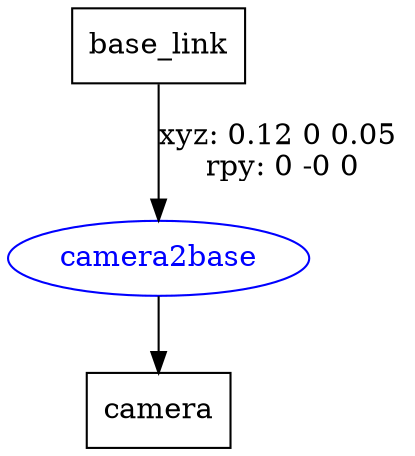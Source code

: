 digraph G {
node [shape=box];
"base_link" [label="base_link"];
"camera" [label="camera"];
node [shape=ellipse, color=blue, fontcolor=blue];
"base_link" -> "camera2base" [label="xyz: 0.12 0 0.05 \nrpy: 0 -0 0"]
"camera2base" -> "camera"
}
